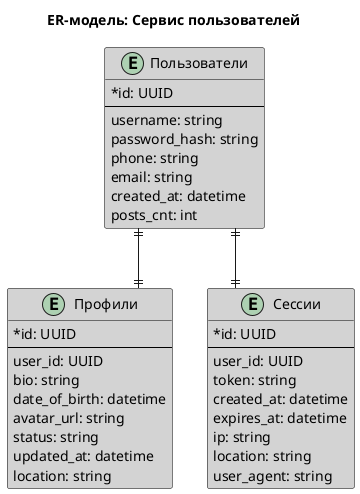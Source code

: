 @startuml

skinparam linetype ortho
skinparam classAttributeIconSize 0
skinparam class {
    BackgroundColor LightGray
    BorderColor Black
}

title ER-модель: Сервис пользователей

entity "Пользователи" as User {
    *id: UUID
    --
    username: string
    password_hash: string
    phone: string
    email: string
    created_at: datetime
    posts_cnt: int
}

entity "Профили" as Profile {
    *id: UUID
    --
    user_id: UUID
    bio: string
    date_of_birth: datetime
    avatar_url: string
    status: string
    updated_at: datetime
    location: string
}

entity "Сессии" as Session {
    *id: UUID
    --
    user_id: UUID
    token: string
    created_at: datetime
    expires_at: datetime
    ip: string
    location: string
    user_agent: string
}

User ||--|| Profile
User ||--|| Session

@enduml
